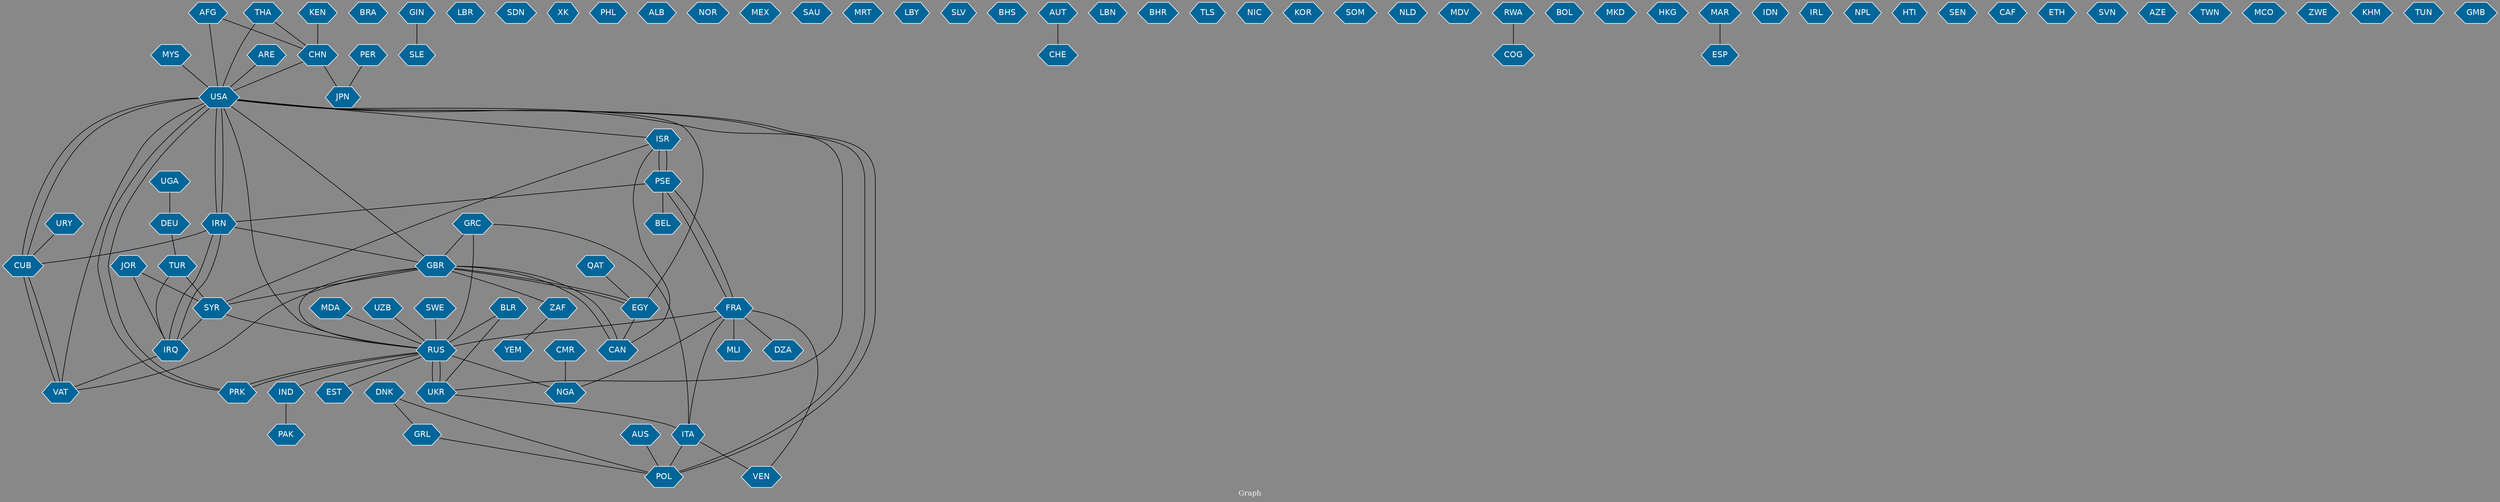 // Countries together in item graph
graph {
	graph [bgcolor="#888888" fontcolor=white fontsize=12 label="Graph" outputorder=edgesfirst overlap=prism]
	node [color=white fillcolor="#006699" fontcolor=white fontname=Helvetica shape=hexagon style=filled]
	edge [arrowhead=open color=black fontcolor=white fontname=Courier fontsize=12]
		USA [label=USA]
		POL [label=POL]
		BRA [label=BRA]
		GIN [label=GIN]
		CUB [label=CUB]
		JOR [label=JOR]
		IRQ [label=IRQ]
		IRN [label=IRN]
		LBR [label=LBR]
		CAN [label=CAN]
		GBR [label=GBR]
		PRK [label=PRK]
		FRA [label=FRA]
		GRC [label=GRC]
		RUS [label=RUS]
		SWE [label=SWE]
		SDN [label=SDN]
		DZA [label=DZA]
		ZAF [label=ZAF]
		PER [label=PER]
		AFG [label=AFG]
		CHN [label=CHN]
		ITA [label=ITA]
		TUR [label=TUR]
		EGY [label=EGY]
		PAK [label=PAK]
		NGA [label=NGA]
		XK [label=XK]
		AUS [label=AUS]
		PHL [label=PHL]
		ALB [label=ALB]
		SYR [label=SYR]
		NOR [label=NOR]
		MEX [label=MEX]
		SAU [label=SAU]
		IND [label=IND]
		VAT [label=VAT]
		MRT [label=MRT]
		LBY [label=LBY]
		URY [label=URY]
		SLV [label=SLV]
		KEN [label=KEN]
		BHS [label=BHS]
		UKR [label=UKR]
		AUT [label=AUT]
		CHE [label=CHE]
		SLE [label=SLE]
		BLR [label=BLR]
		LBN [label=LBN]
		ARE [label=ARE]
		BHR [label=BHR]
		EST [label=EST]
		TLS [label=TLS]
		YEM [label=YEM]
		ISR [label=ISR]
		PSE [label=PSE]
		NIC [label=NIC]
		MLI [label=MLI]
		DEU [label=DEU]
		KOR [label=KOR]
		SOM [label=SOM]
		NLD [label=NLD]
		MDV [label=MDV]
		RWA [label=RWA]
		COG [label=COG]
		BOL [label=BOL]
		MKD [label=MKD]
		DNK [label=DNK]
		GRL [label=GRL]
		HKG [label=HKG]
		MAR [label=MAR]
		ESP [label=ESP]
		JPN [label=JPN]
		IDN [label=IDN]
		VEN [label=VEN]
		IRL [label=IRL]
		BEL [label=BEL]
		NPL [label=NPL]
		HTI [label=HTI]
		CMR [label=CMR]
		SEN [label=SEN]
		CAF [label=CAF]
		QAT [label=QAT]
		MDA [label=MDA]
		ETH [label=ETH]
		THA [label=THA]
		SVN [label=SVN]
		AZE [label=AZE]
		TWN [label=TWN]
		UZB [label=UZB]
		MCO [label=MCO]
		ZWE [label=ZWE]
		MYS [label=MYS]
		UGA [label=UGA]
		KHM [label=KHM]
		TUN [label=TUN]
		GMB [label=GMB]
			ITA -- VEN [weight=1]
			TUR -- SYR [weight=1]
			PER -- JPN [weight=1]
			DNK -- GRL [weight=1]
			THA -- USA [weight=1]
			CAN -- GBR [weight=1]
			MYS -- USA [weight=1]
			MAR -- ESP [weight=1]
			AFG -- USA [weight=2]
			URY -- CUB [weight=1]
			FRA -- VEN [weight=1]
			JOR -- SYR [weight=1]
			UZB -- RUS [weight=1]
			FRA -- MLI [weight=2]
			GBR -- VAT [weight=1]
			PRK -- USA [weight=1]
			USA -- UKR [weight=1]
			USA -- IRN [weight=1]
			ARE -- USA [weight=1]
			EGY -- CAN [weight=2]
			ZAF -- YEM [weight=2]
			JOR -- IRQ [weight=1]
			IRQ -- IRN [weight=1]
			CHN -- USA [weight=1]
			BLR -- RUS [weight=1]
			GBR -- CAN [weight=1]
			RUS -- IND [weight=1]
			AUT -- CHE [weight=1]
			VAT -- USA [weight=1]
			IRN -- CUB [weight=1]
			BLR -- UKR [weight=1]
			KEN -- CHN [weight=1]
			CHN -- JPN [weight=1]
			EGY -- GBR [weight=2]
			GIN -- SLE [weight=3]
			CUB -- VAT [weight=1]
			USA -- RUS [weight=1]
			RUS -- PRK [weight=1]
			SYR -- RUS [weight=1]
			PSE -- ISR [weight=2]
			TUR -- IRQ [weight=1]
			GBR -- RUS [weight=1]
			POL -- USA [weight=1]
			GBR -- SYR [weight=1]
			CMR -- NGA [weight=1]
			GRC -- RUS [weight=1]
			PSE -- FRA [weight=1]
			ISR -- PSE [weight=6]
			IND -- PAK [weight=1]
			CUB -- USA [weight=2]
			IRN -- IRQ [weight=2]
			SWE -- RUS [weight=2]
			FRA -- DZA [weight=1]
			ITA -- POL [weight=1]
			THA -- CHN [weight=1]
			DNK -- POL [weight=1]
			RUS -- UKR [weight=4]
			FRA -- RUS [weight=1]
			IRN -- USA [weight=1]
			FRA -- PSE [weight=1]
			IRN -- GBR [weight=1]
			GRC -- GBR [weight=1]
			VAT -- CUB [weight=1]
			GBR -- EGY [weight=1]
			GBR -- USA [weight=2]
			GBR -- ZAF [weight=2]
			RUS -- EST [weight=1]
			USA -- PRK [weight=1]
			USA -- ISR [weight=1]
			GRC -- ITA [weight=1]
			SYR -- IRQ [weight=1]
			UKR -- RUS [weight=6]
			USA -- EGY [weight=1]
			ISR -- SYR [weight=1]
			AFG -- CHN [weight=1]
			AUS -- POL [weight=1]
			QAT -- EGY [weight=1]
			USA -- POL [weight=1]
			ISR -- CAN [weight=1]
			UKR -- ITA [weight=1]
			RUS -- NGA [weight=1]
			MDA -- RUS [weight=1]
			DEU -- TUR [weight=1]
			RWA -- COG [weight=1]
			USA -- CUB [weight=3]
			PSE -- BEL [weight=1]
			UGA -- DEU [weight=1]
			FRA -- ITA [weight=1]
			FRA -- NGA [weight=1]
			PSE -- IRN [weight=1]
			PRK -- RUS [weight=2]
			IRQ -- VAT [weight=1]
			GRL -- POL [weight=1]
}
